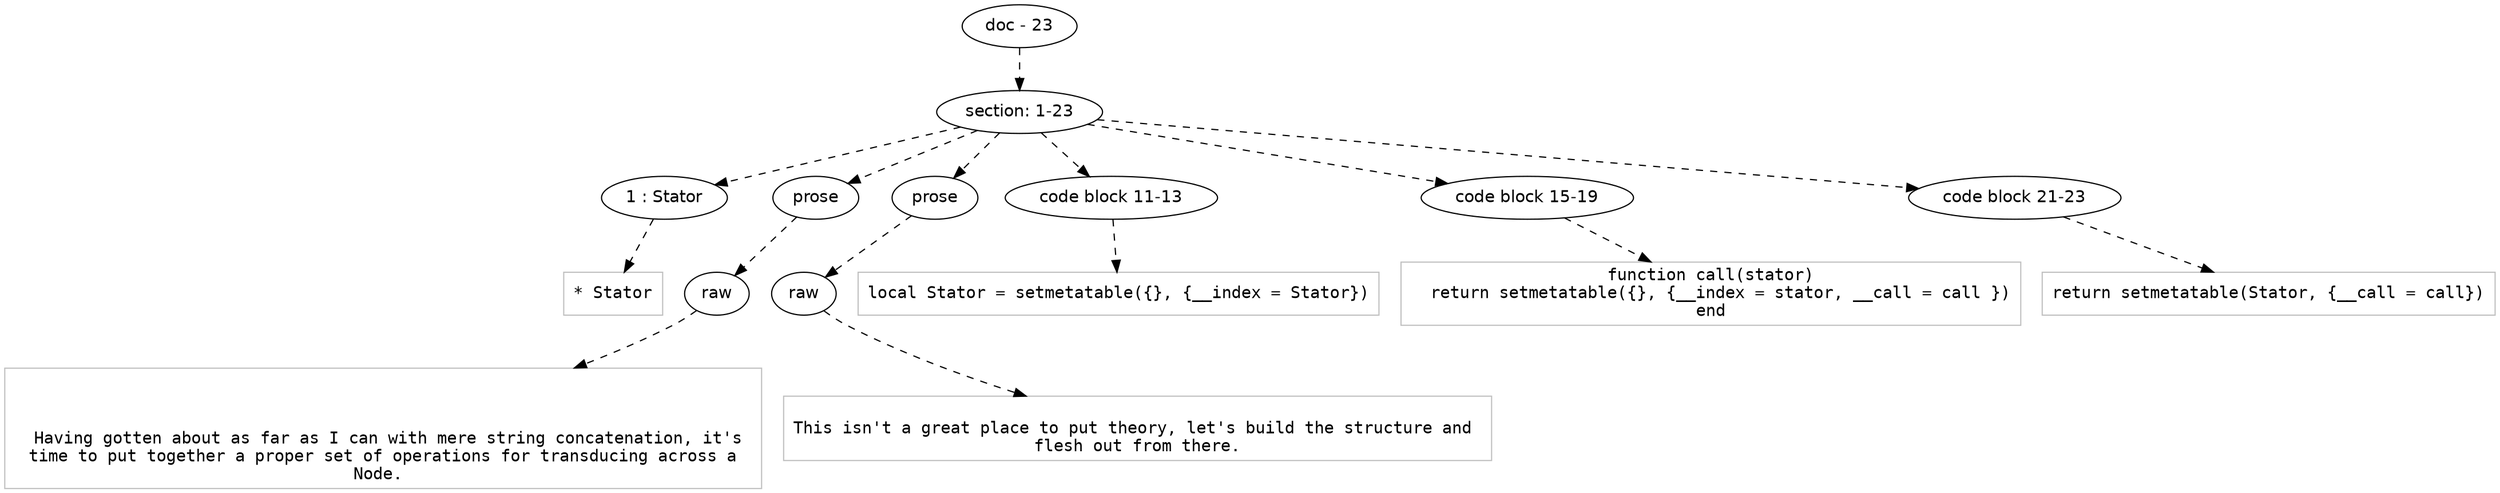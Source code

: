 digraph hierarchy {

node [fontname=Helvetica]
edge [style=dashed]

doc_0 [label="doc - 23"]


doc_0 -> { section_1}
{rank=same; section_1}

section_1 [label="section: 1-23"]


section_1 -> { header_2 prose_3 prose_4 codeblock_5 codeblock_6 codeblock_7}
{rank=same; header_2 prose_3 prose_4 codeblock_5 codeblock_6 codeblock_7}

header_2 [label="1 : Stator"]

prose_3 [label="prose"]

prose_4 [label="prose"]

codeblock_5 [label="code block 11-13"]

codeblock_6 [label="code block 15-19"]

codeblock_7 [label="code block 21-23"]


header_2 -> leaf_8
leaf_8  [color=Gray,shape=rectangle,fontname=Inconsolata,label="* Stator"]
prose_3 -> { raw_9}
{rank=same; raw_9}

raw_9 [label="raw"]


raw_9 -> leaf_10
leaf_10  [color=Gray,shape=rectangle,fontname=Inconsolata,label="


  Having gotten about as far as I can with mere string concatenation, it's 
time to put together a proper set of operations for transducing across a
Node. 
"]
prose_4 -> { raw_11}
{rank=same; raw_11}

raw_11 [label="raw"]


raw_11 -> leaf_12
leaf_12  [color=Gray,shape=rectangle,fontname=Inconsolata,label="
This isn't a great place to put theory, let's build the structure and 
flesh out from there.
"]
codeblock_5 -> leaf_13
leaf_13  [color=Gray,shape=rectangle,fontname=Inconsolata,label="local Stator = setmetatable({}, {__index = Stator})"]
codeblock_6 -> leaf_14
leaf_14  [color=Gray,shape=rectangle,fontname=Inconsolata,label="function call(stator)
  return setmetatable({}, {__index = stator, __call = call })
end"]
codeblock_7 -> leaf_15
leaf_15  [color=Gray,shape=rectangle,fontname=Inconsolata,label="return setmetatable(Stator, {__call = call})"]

}
